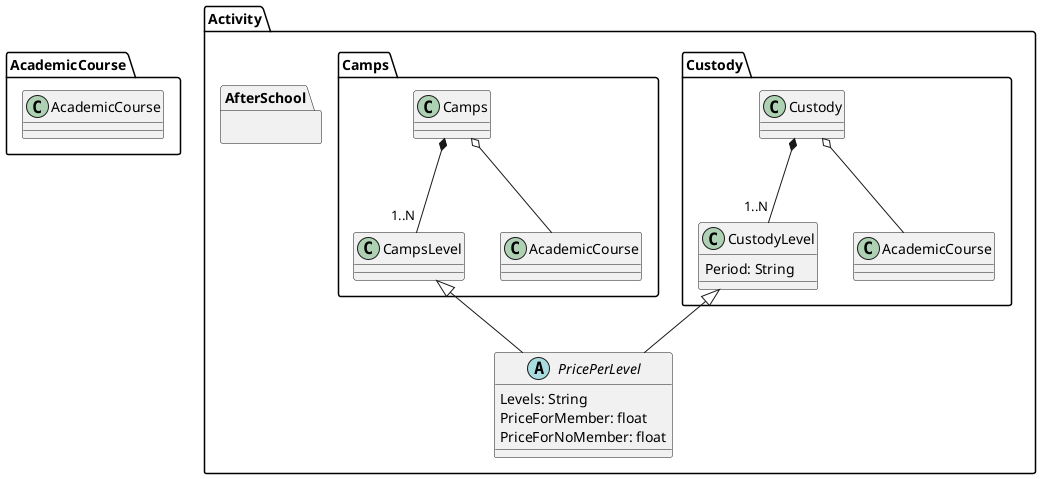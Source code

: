 @startuml
package AcademicCourse{
  class AcademicCourse
}
package Activity{
    package AfterSchool{}
    package Custody{
        class Custody
        class CustodyLevel{
            Period: String
        }
        Custody *-- "1..N" CustodyLevel: ""
        Custody o-- AcademicCourse
    }

    package Camps{
        class Camps
        class CampsLevel
        Camps *-- "1..N" CampsLevel: ""
        Camps o-- AcademicCourse
    }

    abstract class PricePerLevel{
        Levels: String
        PriceForMember: float
        PriceForNoMember: float
    }

    CampsLevel <|-- PricePerLevel
    CustodyLevel <|-- PricePerLevel
}

@enduml